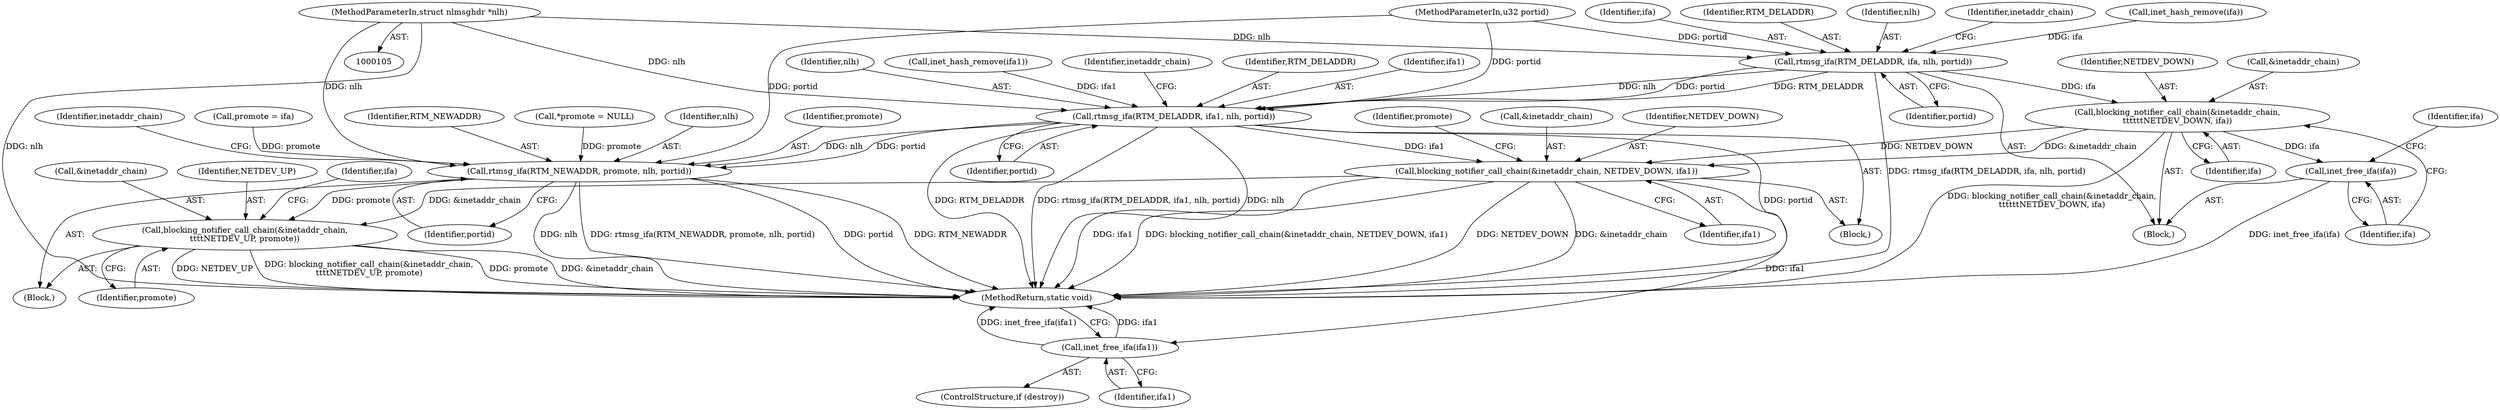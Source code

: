 digraph "0_linux_fbd40ea0180a2d328c5adc61414dc8bab9335ce2@pointer" {
"1000109" [label="(MethodParameterIn,struct nlmsghdr *nlh)"];
"1000229" [label="(Call,rtmsg_ifa(RTM_DELADDR, ifa, nlh, portid))"];
"1000234" [label="(Call,blocking_notifier_call_chain(&inetaddr_chain,\n\t\t\t\t\t\tNETDEV_DOWN, ifa))"];
"1000239" [label="(Call,inet_free_ifa(ifa))"];
"1000289" [label="(Call,blocking_notifier_call_chain(&inetaddr_chain, NETDEV_DOWN, ifa1))"];
"1000335" [label="(Call,blocking_notifier_call_chain(&inetaddr_chain,\n\t\t\t\tNETDEV_UP, promote))"];
"1000371" [label="(Call,inet_free_ifa(ifa1))"];
"1000284" [label="(Call,rtmsg_ifa(RTM_DELADDR, ifa1, nlh, portid))"];
"1000330" [label="(Call,rtmsg_ifa(RTM_NEWADDR, promote, nlh, portid))"];
"1000221" [label="(Call,inet_hash_remove(ifa))"];
"1000295" [label="(Identifier,promote)"];
"1000334" [label="(Identifier,portid)"];
"1000338" [label="(Identifier,NETDEV_UP)"];
"1000113" [label="(Call,*promote = NULL)"];
"1000339" [label="(Identifier,promote)"];
"1000369" [label="(ControlStructure,if (destroy))"];
"1000291" [label="(Identifier,inetaddr_chain)"];
"1000289" [label="(Call,blocking_notifier_call_chain(&inetaddr_chain, NETDEV_DOWN, ifa1))"];
"1000373" [label="(MethodReturn,static void)"];
"1000333" [label="(Identifier,nlh)"];
"1000290" [label="(Call,&inetaddr_chain)"];
"1000234" [label="(Call,blocking_notifier_call_chain(&inetaddr_chain,\n\t\t\t\t\t\tNETDEV_DOWN, ifa))"];
"1000332" [label="(Identifier,promote)"];
"1000372" [label="(Identifier,ifa1)"];
"1000342" [label="(Identifier,ifa)"];
"1000238" [label="(Identifier,ifa)"];
"1000240" [label="(Identifier,ifa)"];
"1000285" [label="(Identifier,RTM_DELADDR)"];
"1000235" [label="(Call,&inetaddr_chain)"];
"1000286" [label="(Identifier,ifa1)"];
"1000231" [label="(Identifier,ifa)"];
"1000110" [label="(MethodParameterIn,u32 portid)"];
"1000111" [label="(Block,)"];
"1000287" [label="(Identifier,nlh)"];
"1000282" [label="(Call,inet_hash_remove(ifa1))"];
"1000233" [label="(Identifier,portid)"];
"1000237" [label="(Identifier,NETDEV_DOWN)"];
"1000239" [label="(Call,inet_free_ifa(ifa))"];
"1000284" [label="(Call,rtmsg_ifa(RTM_DELADDR, ifa1, nlh, portid))"];
"1000230" [label="(Identifier,RTM_DELADDR)"];
"1000337" [label="(Identifier,inetaddr_chain)"];
"1000229" [label="(Call,rtmsg_ifa(RTM_DELADDR, ifa, nlh, portid))"];
"1000371" [label="(Call,inet_free_ifa(ifa1))"];
"1000288" [label="(Identifier,portid)"];
"1000335" [label="(Call,blocking_notifier_call_chain(&inetaddr_chain,\n\t\t\t\tNETDEV_UP, promote))"];
"1000161" [label="(Identifier,ifa)"];
"1000331" [label="(Identifier,RTM_NEWADDR)"];
"1000330" [label="(Call,rtmsg_ifa(RTM_NEWADDR, promote, nlh, portid))"];
"1000232" [label="(Identifier,nlh)"];
"1000220" [label="(Block,)"];
"1000109" [label="(MethodParameterIn,struct nlmsghdr *nlh)"];
"1000236" [label="(Identifier,inetaddr_chain)"];
"1000292" [label="(Identifier,NETDEV_DOWN)"];
"1000293" [label="(Identifier,ifa1)"];
"1000296" [label="(Block,)"];
"1000336" [label="(Call,&inetaddr_chain)"];
"1000243" [label="(Call,promote = ifa)"];
"1000109" -> "1000105"  [label="AST: "];
"1000109" -> "1000373"  [label="DDG: nlh"];
"1000109" -> "1000229"  [label="DDG: nlh"];
"1000109" -> "1000284"  [label="DDG: nlh"];
"1000109" -> "1000330"  [label="DDG: nlh"];
"1000229" -> "1000220"  [label="AST: "];
"1000229" -> "1000233"  [label="CFG: "];
"1000230" -> "1000229"  [label="AST: "];
"1000231" -> "1000229"  [label="AST: "];
"1000232" -> "1000229"  [label="AST: "];
"1000233" -> "1000229"  [label="AST: "];
"1000236" -> "1000229"  [label="CFG: "];
"1000229" -> "1000373"  [label="DDG: rtmsg_ifa(RTM_DELADDR, ifa, nlh, portid)"];
"1000221" -> "1000229"  [label="DDG: ifa"];
"1000110" -> "1000229"  [label="DDG: portid"];
"1000229" -> "1000234"  [label="DDG: ifa"];
"1000229" -> "1000284"  [label="DDG: RTM_DELADDR"];
"1000229" -> "1000284"  [label="DDG: nlh"];
"1000229" -> "1000284"  [label="DDG: portid"];
"1000234" -> "1000220"  [label="AST: "];
"1000234" -> "1000238"  [label="CFG: "];
"1000235" -> "1000234"  [label="AST: "];
"1000237" -> "1000234"  [label="AST: "];
"1000238" -> "1000234"  [label="AST: "];
"1000240" -> "1000234"  [label="CFG: "];
"1000234" -> "1000373"  [label="DDG: blocking_notifier_call_chain(&inetaddr_chain,\n\t\t\t\t\t\tNETDEV_DOWN, ifa)"];
"1000234" -> "1000239"  [label="DDG: ifa"];
"1000234" -> "1000289"  [label="DDG: &inetaddr_chain"];
"1000234" -> "1000289"  [label="DDG: NETDEV_DOWN"];
"1000239" -> "1000220"  [label="AST: "];
"1000239" -> "1000240"  [label="CFG: "];
"1000240" -> "1000239"  [label="AST: "];
"1000161" -> "1000239"  [label="CFG: "];
"1000239" -> "1000373"  [label="DDG: inet_free_ifa(ifa)"];
"1000289" -> "1000111"  [label="AST: "];
"1000289" -> "1000293"  [label="CFG: "];
"1000290" -> "1000289"  [label="AST: "];
"1000292" -> "1000289"  [label="AST: "];
"1000293" -> "1000289"  [label="AST: "];
"1000295" -> "1000289"  [label="CFG: "];
"1000289" -> "1000373"  [label="DDG: NETDEV_DOWN"];
"1000289" -> "1000373"  [label="DDG: &inetaddr_chain"];
"1000289" -> "1000373"  [label="DDG: ifa1"];
"1000289" -> "1000373"  [label="DDG: blocking_notifier_call_chain(&inetaddr_chain, NETDEV_DOWN, ifa1)"];
"1000284" -> "1000289"  [label="DDG: ifa1"];
"1000289" -> "1000335"  [label="DDG: &inetaddr_chain"];
"1000289" -> "1000371"  [label="DDG: ifa1"];
"1000335" -> "1000296"  [label="AST: "];
"1000335" -> "1000339"  [label="CFG: "];
"1000336" -> "1000335"  [label="AST: "];
"1000338" -> "1000335"  [label="AST: "];
"1000339" -> "1000335"  [label="AST: "];
"1000342" -> "1000335"  [label="CFG: "];
"1000335" -> "1000373"  [label="DDG: promote"];
"1000335" -> "1000373"  [label="DDG: &inetaddr_chain"];
"1000335" -> "1000373"  [label="DDG: NETDEV_UP"];
"1000335" -> "1000373"  [label="DDG: blocking_notifier_call_chain(&inetaddr_chain,\n\t\t\t\tNETDEV_UP, promote)"];
"1000330" -> "1000335"  [label="DDG: promote"];
"1000371" -> "1000369"  [label="AST: "];
"1000371" -> "1000372"  [label="CFG: "];
"1000372" -> "1000371"  [label="AST: "];
"1000373" -> "1000371"  [label="CFG: "];
"1000371" -> "1000373"  [label="DDG: ifa1"];
"1000371" -> "1000373"  [label="DDG: inet_free_ifa(ifa1)"];
"1000284" -> "1000111"  [label="AST: "];
"1000284" -> "1000288"  [label="CFG: "];
"1000285" -> "1000284"  [label="AST: "];
"1000286" -> "1000284"  [label="AST: "];
"1000287" -> "1000284"  [label="AST: "];
"1000288" -> "1000284"  [label="AST: "];
"1000291" -> "1000284"  [label="CFG: "];
"1000284" -> "1000373"  [label="DDG: RTM_DELADDR"];
"1000284" -> "1000373"  [label="DDG: rtmsg_ifa(RTM_DELADDR, ifa1, nlh, portid)"];
"1000284" -> "1000373"  [label="DDG: nlh"];
"1000284" -> "1000373"  [label="DDG: portid"];
"1000282" -> "1000284"  [label="DDG: ifa1"];
"1000110" -> "1000284"  [label="DDG: portid"];
"1000284" -> "1000330"  [label="DDG: nlh"];
"1000284" -> "1000330"  [label="DDG: portid"];
"1000330" -> "1000296"  [label="AST: "];
"1000330" -> "1000334"  [label="CFG: "];
"1000331" -> "1000330"  [label="AST: "];
"1000332" -> "1000330"  [label="AST: "];
"1000333" -> "1000330"  [label="AST: "];
"1000334" -> "1000330"  [label="AST: "];
"1000337" -> "1000330"  [label="CFG: "];
"1000330" -> "1000373"  [label="DDG: portid"];
"1000330" -> "1000373"  [label="DDG: RTM_NEWADDR"];
"1000330" -> "1000373"  [label="DDG: nlh"];
"1000330" -> "1000373"  [label="DDG: rtmsg_ifa(RTM_NEWADDR, promote, nlh, portid)"];
"1000113" -> "1000330"  [label="DDG: promote"];
"1000243" -> "1000330"  [label="DDG: promote"];
"1000110" -> "1000330"  [label="DDG: portid"];
}

